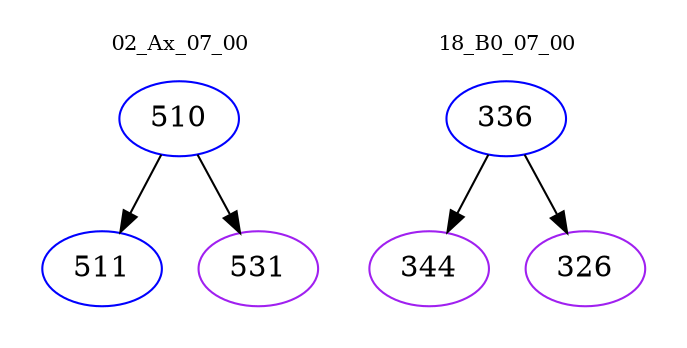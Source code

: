 digraph{
subgraph cluster_0 {
color = white
label = "02_Ax_07_00";
fontsize=10;
T0_510 [label="510", color="blue"]
T0_510 -> T0_511 [color="black"]
T0_511 [label="511", color="blue"]
T0_510 -> T0_531 [color="black"]
T0_531 [label="531", color="purple"]
}
subgraph cluster_1 {
color = white
label = "18_B0_07_00";
fontsize=10;
T1_336 [label="336", color="blue"]
T1_336 -> T1_344 [color="black"]
T1_344 [label="344", color="purple"]
T1_336 -> T1_326 [color="black"]
T1_326 [label="326", color="purple"]
}
}
